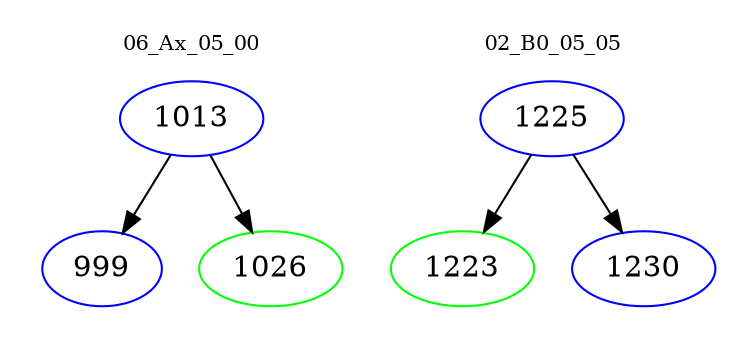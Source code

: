 digraph{
subgraph cluster_0 {
color = white
label = "06_Ax_05_00";
fontsize=10;
T0_1013 [label="1013", color="blue"]
T0_1013 -> T0_999 [color="black"]
T0_999 [label="999", color="blue"]
T0_1013 -> T0_1026 [color="black"]
T0_1026 [label="1026", color="green"]
}
subgraph cluster_1 {
color = white
label = "02_B0_05_05";
fontsize=10;
T1_1225 [label="1225", color="blue"]
T1_1225 -> T1_1223 [color="black"]
T1_1223 [label="1223", color="green"]
T1_1225 -> T1_1230 [color="black"]
T1_1230 [label="1230", color="blue"]
}
}

